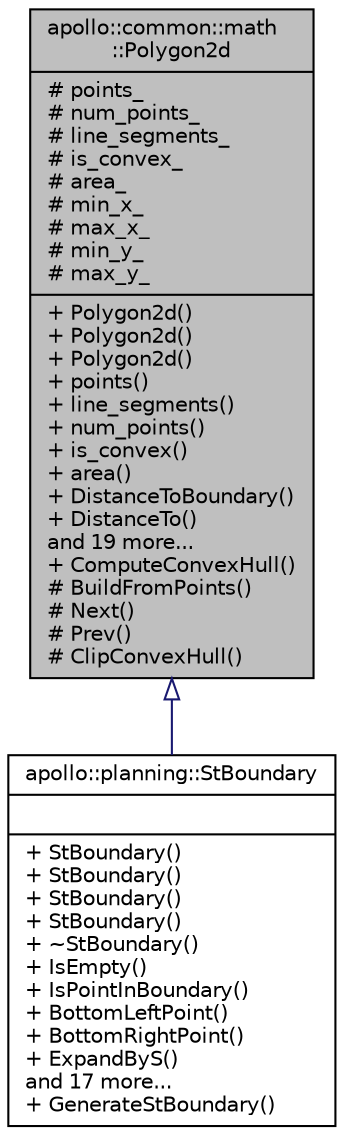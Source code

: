 digraph "apollo::common::math::Polygon2d"
{
  edge [fontname="Helvetica",fontsize="10",labelfontname="Helvetica",labelfontsize="10"];
  node [fontname="Helvetica",fontsize="10",shape=record];
  Node1 [label="{apollo::common::math\l::Polygon2d\n|# points_\l# num_points_\l# line_segments_\l# is_convex_\l# area_\l# min_x_\l# max_x_\l# min_y_\l# max_y_\l|+ Polygon2d()\l+ Polygon2d()\l+ Polygon2d()\l+ points()\l+ line_segments()\l+ num_points()\l+ is_convex()\l+ area()\l+ DistanceToBoundary()\l+ DistanceTo()\land 19 more...\l+ ComputeConvexHull()\l# BuildFromPoints()\l# Next()\l# Prev()\l# ClipConvexHull()\l}",height=0.2,width=0.4,color="black", fillcolor="grey75", style="filled" fontcolor="black"];
  Node1 -> Node2 [dir="back",color="midnightblue",fontsize="10",style="solid",arrowtail="onormal",fontname="Helvetica"];
  Node2 [label="{apollo::planning::StBoundary\n||+ StBoundary()\l+ StBoundary()\l+ StBoundary()\l+ StBoundary()\l+ ~StBoundary()\l+ IsEmpty()\l+ IsPointInBoundary()\l+ BottomLeftPoint()\l+ BottomRightPoint()\l+ ExpandByS()\land 17 more...\l+ GenerateStBoundary()\l}",height=0.2,width=0.4,color="black", fillcolor="white", style="filled",URL="$classapollo_1_1planning_1_1StBoundary.html"];
}
